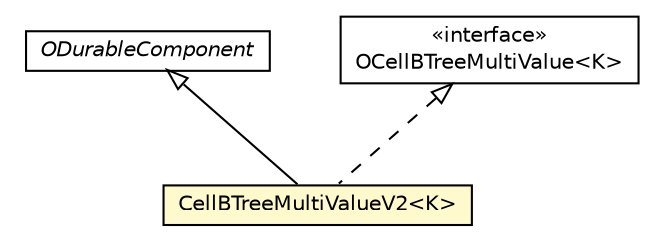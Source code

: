 #!/usr/local/bin/dot
#
# Class diagram 
# Generated by UMLGraph version R5_6-24-gf6e263 (http://www.umlgraph.org/)
#

digraph G {
	edge [fontname="Helvetica",fontsize=10,labelfontname="Helvetica",labelfontsize=10];
	node [fontname="Helvetica",fontsize=10,shape=plaintext];
	nodesep=0.25;
	ranksep=0.5;
	// com.orientechnologies.orient.core.storage.impl.local.paginated.base.ODurableComponent
	c939934 [label=<<table title="com.orientechnologies.orient.core.storage.impl.local.paginated.base.ODurableComponent" border="0" cellborder="1" cellspacing="0" cellpadding="2" port="p" href="../../../../impl/local/paginated/base/ODurableComponent.html">
		<tr><td><table border="0" cellspacing="0" cellpadding="1">
<tr><td align="center" balign="center"><font face="Helvetica-Oblique"> ODurableComponent </font></td></tr>
		</table></td></tr>
		</table>>, URL="../../../../impl/local/paginated/base/ODurableComponent.html", fontname="Helvetica", fontcolor="black", fontsize=10.0];
	// com.orientechnologies.orient.core.storage.index.sbtree.multivalue.OCellBTreeMultiValue<K>
	c940000 [label=<<table title="com.orientechnologies.orient.core.storage.index.sbtree.multivalue.OCellBTreeMultiValue" border="0" cellborder="1" cellspacing="0" cellpadding="2" port="p" href="../OCellBTreeMultiValue.html">
		<tr><td><table border="0" cellspacing="0" cellpadding="1">
<tr><td align="center" balign="center"> &#171;interface&#187; </td></tr>
<tr><td align="center" balign="center"> OCellBTreeMultiValue&lt;K&gt; </td></tr>
		</table></td></tr>
		</table>>, URL="../OCellBTreeMultiValue.html", fontname="Helvetica", fontcolor="black", fontsize=10.0];
	// com.orientechnologies.orient.core.storage.index.sbtree.multivalue.v2.CellBTreeMultiValueV2<K>
	c940002 [label=<<table title="com.orientechnologies.orient.core.storage.index.sbtree.multivalue.v2.CellBTreeMultiValueV2" border="0" cellborder="1" cellspacing="0" cellpadding="2" port="p" bgcolor="lemonChiffon" href="./CellBTreeMultiValueV2.html">
		<tr><td><table border="0" cellspacing="0" cellpadding="1">
<tr><td align="center" balign="center"> CellBTreeMultiValueV2&lt;K&gt; </td></tr>
		</table></td></tr>
		</table>>, URL="./CellBTreeMultiValueV2.html", fontname="Helvetica", fontcolor="black", fontsize=10.0];
	//com.orientechnologies.orient.core.storage.index.sbtree.multivalue.v2.CellBTreeMultiValueV2<K> extends com.orientechnologies.orient.core.storage.impl.local.paginated.base.ODurableComponent
	c939934:p -> c940002:p [dir=back,arrowtail=empty];
	//com.orientechnologies.orient.core.storage.index.sbtree.multivalue.v2.CellBTreeMultiValueV2<K> implements com.orientechnologies.orient.core.storage.index.sbtree.multivalue.OCellBTreeMultiValue<K>
	c940000:p -> c940002:p [dir=back,arrowtail=empty,style=dashed];
}

